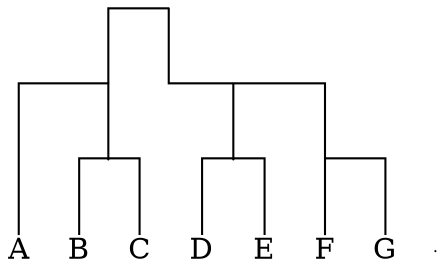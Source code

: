 digraph problem4_1 {
  rankdir=BT; // 上から下の向き
  
  splines = ortho
  A [label="A",shape=plain];
  B [label="C",shape=plain];
  C [label="B",shape=plain];
  D [label="E",shape=plain];
  E [label="D",shape=plain];
  F [label="G",shape=plain];
  G [label="F",shape=plain];
  
  p1 [shape=point,fixedsize=true, width=0.001, height=0.0001]
  p2 [shape=point,fixedsize=true, width=0.001, height=0.0001]
  p3 [shape=point,fixedsize=true, width=0.001, height=0.0001]
  p4 [shape=point,fixedsize=true, width=0.001, height=0.0001]
  p5 [shape=point,fixedsize=true, width=0.001, height=0.0001]
  p6 [shape=point,fixedsize=true, width=0.001, height=0.0001]
  p7 [shape=point,fixedsize=true, width=0.001, height=0.0001]

  // エッジ
  A -> p4 [arrowhead=none];
  B -> p1 [arrowhead=none];
  C -> p1 [arrowhead=none];
  D -> p2 [arrowhead=none];
  E -> p2 [arrowhead=none];
  F -> p3 [arrowhead=none];
  G -> p3 [arrowhead=none];
  p1->p4 [arrowhead=none]
  p2->p5 [arrowhead=none]
  p3->p5 [arrowhead=none]
  p4->p6 [arrowhead=none]
  p5->p6 [arrowhead=none]

  // 階層の設定
  {rank=same; A; B; C; D;E;F;G;} // 1回戦
  {rank=same; p1; p2;p3;} // 2回戦
  {rank=same; p4; p5;} // 3回戦
}